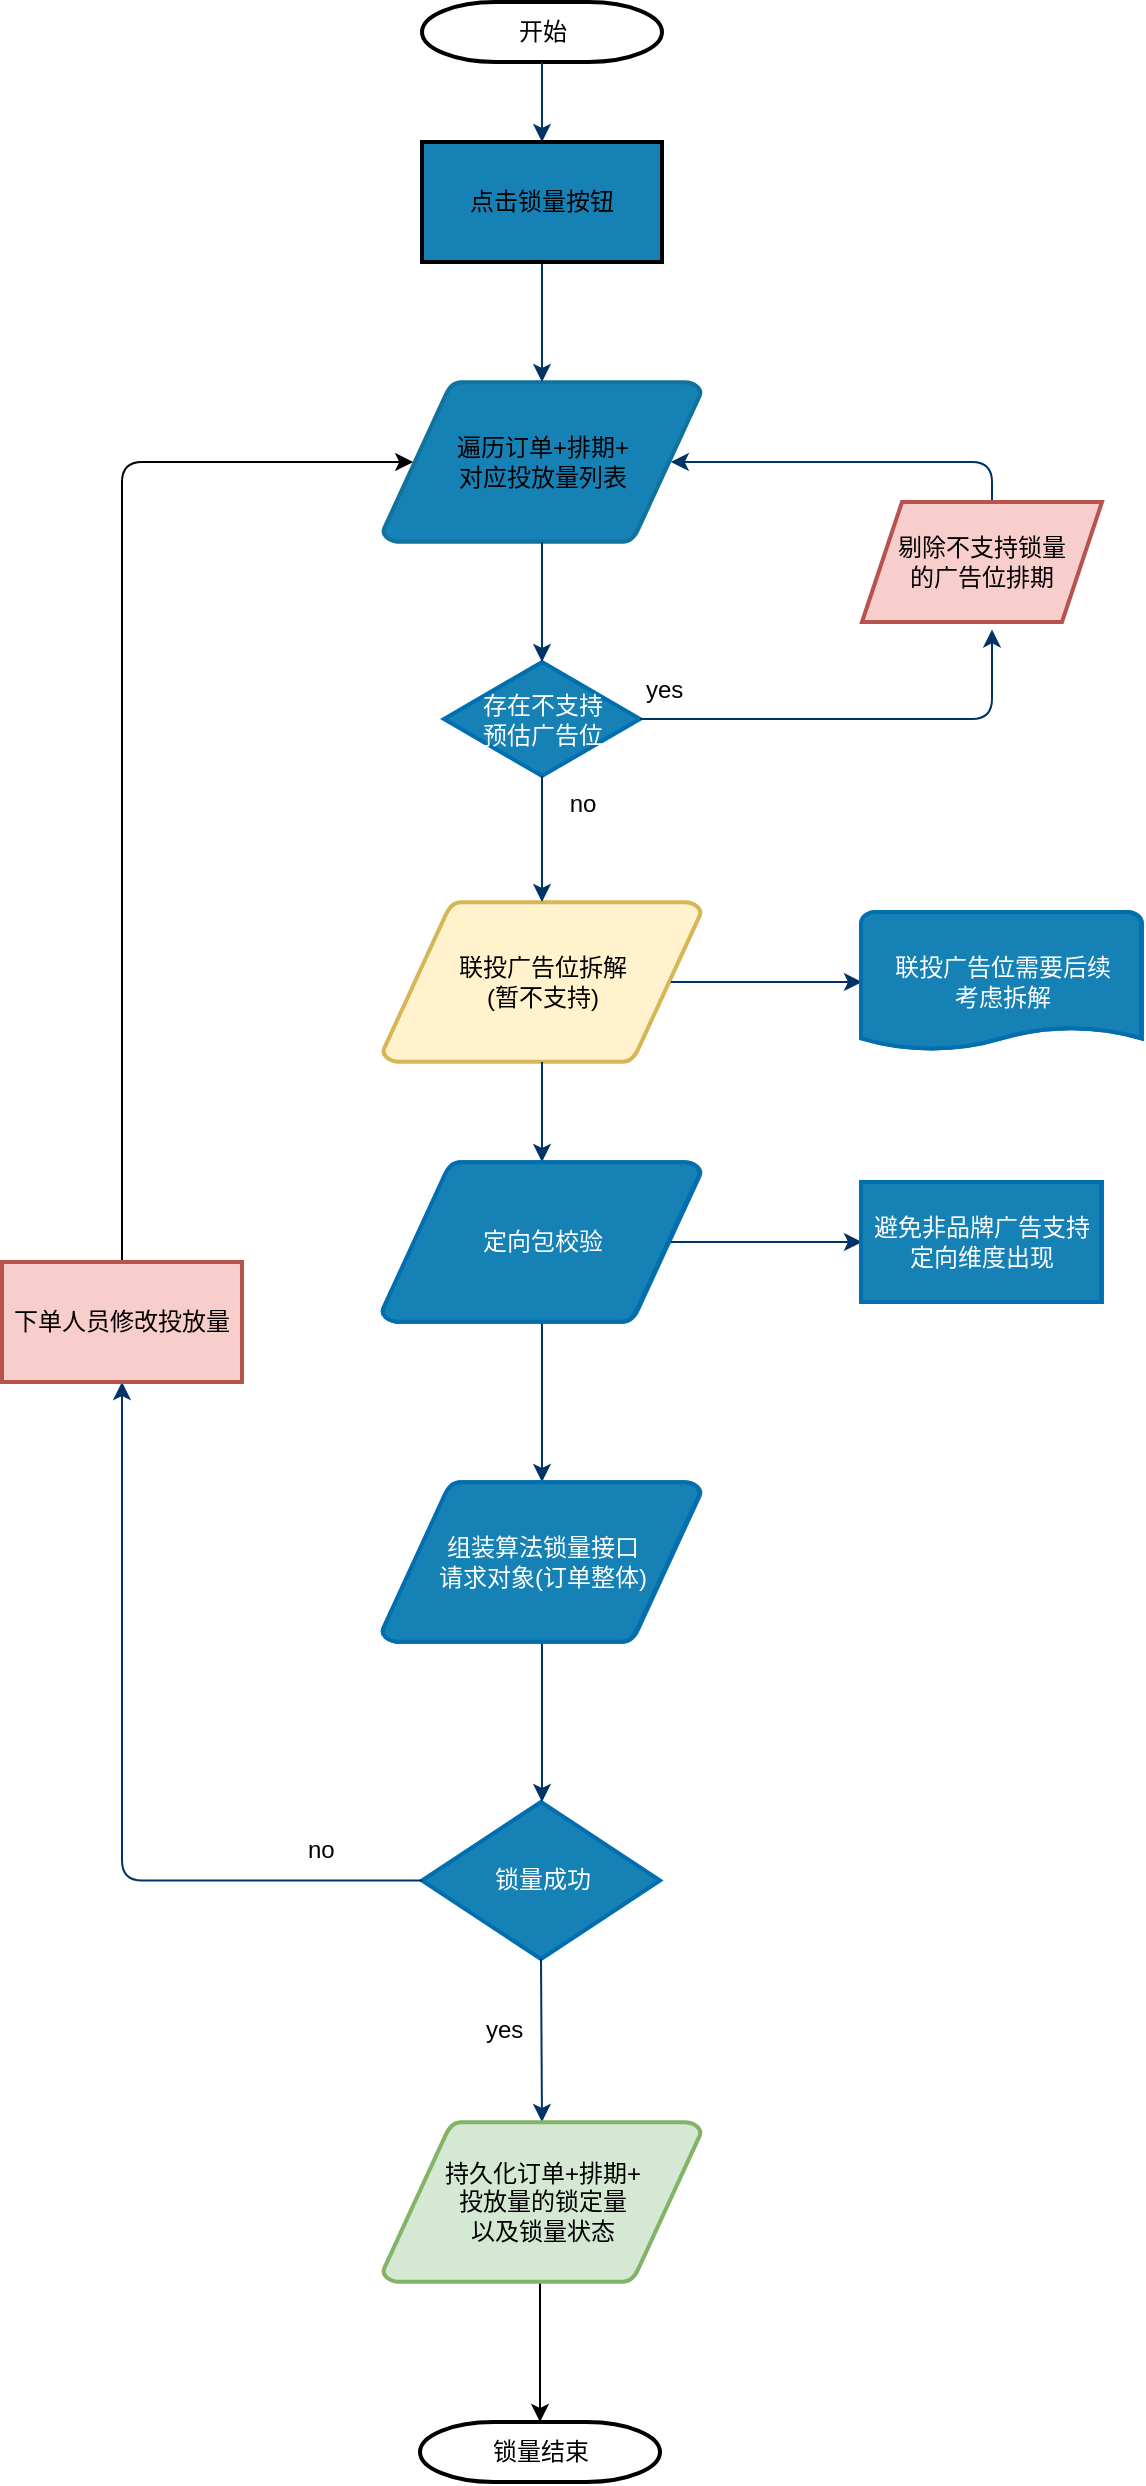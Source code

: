 <mxfile version="14.7.7" type="github"><diagram id="6a731a19-8d31-9384-78a2-239565b7b9f0" name="Page-1"><mxGraphModel dx="1422" dy="882" grid="1" gridSize="10" guides="1" tooltips="1" connect="1" arrows="1" fold="1" page="1" pageScale="1" pageWidth="1169" pageHeight="827" background="none" math="0" shadow="0"><root><mxCell id="0"/><mxCell id="1" parent="0"/><mxCell id="2" value="开始" style="shape=mxgraph.flowchart.terminator;strokeWidth=2;gradientColor=none;gradientDirection=north;fontStyle=0;html=1;" parent="1" vertex="1"><mxGeometry x="260" y="60" width="120" height="30" as="geometry"/></mxCell><mxCell id="4" value="联投广告位拆解&lt;br&gt;(暂不支持)" style="shape=mxgraph.flowchart.data;strokeWidth=2;gradientDirection=north;fontStyle=0;html=1;fillColor=#fff2cc;strokeColor=#d6b656;" parent="1" vertex="1"><mxGeometry x="240.5" y="510" width="159" height="80" as="geometry"/></mxCell><mxCell id="5" value="遍历订单+排期+&lt;br&gt;对应投放量列表" style="shape=mxgraph.flowchart.data;strokeWidth=2;gradientDirection=north;fontStyle=0;html=1;strokeColor=#10739e;fillColor=#1681B5;" parent="1" vertex="1"><mxGeometry x="240.5" y="250" width="159" height="80" as="geometry"/></mxCell><mxCell id="6" value="存在不支持&lt;br&gt;预估广告位" style="shape=mxgraph.flowchart.decision;strokeWidth=2;gradientDirection=north;fontStyle=0;html=1;strokeColor=#006EAF;fontColor=#ffffff;fillColor=#1681B5;" parent="1" vertex="1"><mxGeometry x="271" y="390" width="98" height="57" as="geometry"/></mxCell><mxCell id="7" style="fontStyle=1;strokeColor=#003366;strokeWidth=1;html=1;" parent="1" source="2" edge="1"><mxGeometry relative="1" as="geometry"><mxPoint x="320" y="130" as="targetPoint"/></mxGeometry></mxCell><mxCell id="8" style="fontStyle=1;strokeColor=#003366;strokeWidth=1;html=1;exitX=0.5;exitY=1;exitDx=0;exitDy=0;" parent="1" source="noWKgFkb6oJTjKW2lA6C-58" target="5" edge="1"><mxGeometry relative="1" as="geometry"><mxPoint x="320" y="210" as="sourcePoint"/></mxGeometry></mxCell><mxCell id="9" style="entryX=0.5;entryY=0;entryPerimeter=0;fontStyle=1;strokeColor=#003366;strokeWidth=1;html=1;" parent="1" source="5" target="6" edge="1"><mxGeometry relative="1" as="geometry"/></mxCell><mxCell id="10" value="" style="edgeStyle=elbowEdgeStyle;elbow=horizontal;entryX=0.5;entryY=0.91;entryPerimeter=0;exitX=1;exitY=0.5;exitPerimeter=0;fontStyle=1;strokeColor=#003366;strokeWidth=1;html=1;" parent="1" source="6" edge="1"><mxGeometry x="381" y="28.5" width="100" height="100" as="geometry"><mxPoint x="750" y="447" as="sourcePoint"/><mxPoint x="545" y="373.71" as="targetPoint"/><Array as="points"><mxPoint x="545" y="400"/></Array></mxGeometry></mxCell><mxCell id="11" value="yes" style="text;fontStyle=0;html=1;strokeColor=none;gradientColor=none;fillColor=none;strokeWidth=2;" parent="1" vertex="1"><mxGeometry x="370" y="390" width="40" height="26" as="geometry"/></mxCell><mxCell id="12" value="" style="edgeStyle=elbowEdgeStyle;elbow=horizontal;fontColor=#001933;fontStyle=1;strokeColor=#003366;strokeWidth=1;html=1;" parent="1" source="6" target="4" edge="1"><mxGeometry width="100" height="100" as="geometry"><mxPoint y="100" as="sourcePoint"/><mxPoint x="100" as="targetPoint"/></mxGeometry></mxCell><mxCell id="13" value="定向包校验" style="shape=mxgraph.flowchart.data;strokeWidth=2;gradientDirection=north;fontStyle=0;html=1;fillColor=#b1ddf0;strokeColor=#10739e;" parent="1" vertex="1"><mxGeometry x="240.5" y="640" width="159" height="80" as="geometry"/></mxCell><mxCell id="14" value="no" style="text;fontStyle=0;html=1;strokeColor=none;gradientColor=none;fillColor=none;strokeWidth=2;align=center;" parent="1" vertex="1"><mxGeometry x="320" y="447" width="40" height="26" as="geometry"/></mxCell><mxCell id="15" value="联投广告位需要后续&lt;br&gt;考虑拆解" style="shape=mxgraph.flowchart.document;strokeWidth=2;gradientDirection=north;fontStyle=0;html=1;fillColor=#b1ddf0;strokeColor=#10739e;" parent="1" vertex="1"><mxGeometry x="480" y="515" width="140" height="70" as="geometry"/></mxCell><mxCell id="16" value="" style="edgeStyle=elbowEdgeStyle;elbow=horizontal;exitX=0.905;exitY=0.5;exitPerimeter=0;fontStyle=1;strokeColor=#003366;strokeWidth=1;html=1;" parent="1" source="4" target="15" edge="1"><mxGeometry width="100" height="100" as="geometry"><mxPoint y="100" as="sourcePoint"/><mxPoint x="100" as="targetPoint"/></mxGeometry></mxCell><mxCell id="17" value="" style="edgeStyle=elbowEdgeStyle;elbow=horizontal;fontStyle=1;strokeColor=#003366;strokeWidth=1;html=1;" parent="1" source="4" target="13" edge="1"><mxGeometry width="100" height="100" as="geometry"><mxPoint y="100" as="sourcePoint"/><mxPoint x="100" as="targetPoint"/></mxGeometry></mxCell><mxCell id="19" value="" style="edgeStyle=elbowEdgeStyle;elbow=horizontal;exitX=0.905;exitY=0.5;exitPerimeter=0;fontStyle=1;strokeColor=#003366;strokeWidth=1;html=1;" parent="1" source="13" edge="1"><mxGeometry width="100" height="100" as="geometry"><mxPoint y="100" as="sourcePoint"/><mxPoint x="480" y="680" as="targetPoint"/></mxGeometry></mxCell><mxCell id="21" value="" style="edgeStyle=elbowEdgeStyle;elbow=horizontal;fontStyle=1;strokeColor=#003366;strokeWidth=1;html=1;entryX=0.5;entryY=0;entryDx=0;entryDy=0;" parent="1" source="13" edge="1"><mxGeometry width="100" height="100" as="geometry"><mxPoint y="100" as="sourcePoint"/><mxPoint x="320" y="800" as="targetPoint"/></mxGeometry></mxCell><mxCell id="24" value="锁量成功" style="shape=mxgraph.flowchart.decision;strokeWidth=2;gradientDirection=north;fontStyle=0;html=1;strokeColor=#006EAF;fontColor=#ffffff;fillColor=#1681B5;" parent="1" vertex="1"><mxGeometry x="260" y="960" width="119" height="78.5" as="geometry"/></mxCell><mxCell id="25" value="" style="edgeStyle=elbowEdgeStyle;elbow=horizontal;exitX=0.5;exitY=1;exitPerimeter=0;fontStyle=1;strokeColor=#003366;strokeWidth=1;html=1;exitDx=0;exitDy=0;" parent="1" source="noWKgFkb6oJTjKW2lA6C-62" target="24" edge="1"><mxGeometry x="-15" y="-1" width="100" height="100" as="geometry"><mxPoint x="305" y="1000" as="sourcePoint"/><mxPoint x="85" y="-1" as="targetPoint"/></mxGeometry></mxCell><mxCell id="27" value="yes" style="text;fontStyle=0;html=1;strokeColor=none;gradientColor=none;fillColor=none;strokeWidth=2;" parent="1" vertex="1"><mxGeometry x="290" y="1060" width="40" height="26" as="geometry"/></mxCell><mxCell id="30" value="" style="edgeStyle=elbowEdgeStyle;elbow=horizontal;exitX=0.5;exitY=1;exitPerimeter=0;fontStyle=1;strokeColor=#003366;strokeWidth=1;html=1;entryX=0.5;entryY=0;entryDx=0;entryDy=0;entryPerimeter=0;" parent="1" source="24" target="noWKgFkb6oJTjKW2lA6C-71" edge="1"><mxGeometry x="-15" y="-1" width="100" height="100" as="geometry"><mxPoint x="-15" y="99" as="sourcePoint"/><mxPoint x="320" y="1141" as="targetPoint"/></mxGeometry></mxCell><mxCell id="45" value="" style="edgeStyle=elbowEdgeStyle;elbow=horizontal;fontStyle=1;strokeColor=#003366;strokeWidth=1;html=1;exitX=0;exitY=0.5;exitDx=0;exitDy=0;exitPerimeter=0;entryX=0.5;entryY=1;entryDx=0;entryDy=0;" parent="1" source="24" target="noWKgFkb6oJTjKW2lA6C-64" edge="1"><mxGeometry x="-15" y="-1" width="100" height="100" as="geometry"><mxPoint x="240" y="1118" as="sourcePoint"/><mxPoint x="50" y="890" as="targetPoint"/><Array as="points"><mxPoint x="110" y="940"/><mxPoint x="150" y="1130"/><mxPoint x="50" y="1320"/></Array></mxGeometry></mxCell><mxCell id="46" value="no" style="text;fontStyle=0;html=1;strokeColor=none;gradientColor=none;fillColor=none;strokeWidth=2;" parent="1" vertex="1"><mxGeometry x="200.5" y="970" width="40" height="26" as="geometry"/></mxCell><mxCell id="52" value="" style="edgeStyle=elbowEdgeStyle;elbow=horizontal;entryX=0.905;entryY=0.5;entryPerimeter=0;fontStyle=1;strokeColor=#003366;strokeWidth=1;html=1;" parent="1" target="5" edge="1"><mxGeometry width="100" height="100" as="geometry"><mxPoint x="545" y="310" as="sourcePoint"/><mxPoint x="100" as="targetPoint"/><Array as="points"><mxPoint x="545" y="300"/></Array></mxGeometry></mxCell><mxCell id="noWKgFkb6oJTjKW2lA6C-56" value="剔除不支持锁量&lt;br&gt;的广告位排期" style="shape=parallelogram;perimeter=parallelogramPerimeter;whiteSpace=wrap;html=1;fixedSize=1;strokeWidth=2;fillColor=#f8cecc;strokeColor=#b85450;" parent="1" vertex="1"><mxGeometry x="480" y="310" width="120" height="60" as="geometry"/></mxCell><mxCell id="noWKgFkb6oJTjKW2lA6C-58" value="点击锁量按钮" style="rounded=0;whiteSpace=wrap;html=1;strokeWidth=2;fillColor=#1681B5;" parent="1" vertex="1"><mxGeometry x="260" y="130" width="120" height="60" as="geometry"/></mxCell><mxCell id="noWKgFkb6oJTjKW2lA6C-59" value="避免非品牌广告支持定向维度出现" style="rounded=0;whiteSpace=wrap;html=1;strokeWidth=2;fillColor=#b1ddf0;strokeColor=#10739e;" parent="1" vertex="1"><mxGeometry x="480" y="650" width="120" height="60" as="geometry"/></mxCell><mxCell id="noWKgFkb6oJTjKW2lA6C-62" value="组装算法锁量接口&lt;br&gt;请求对象(订单整体)" style="shape=mxgraph.flowchart.data;strokeWidth=2;gradientDirection=north;fontStyle=0;html=1;fillColor=#b1ddf0;strokeColor=#10739e;" parent="1" vertex="1"><mxGeometry x="240.5" y="800" width="159" height="80" as="geometry"/></mxCell><mxCell id="noWKgFkb6oJTjKW2lA6C-66" style="edgeStyle=elbowEdgeStyle;rounded=1;orthogonalLoop=1;jettySize=auto;html=1;entryX=0.095;entryY=0.5;entryDx=0;entryDy=0;entryPerimeter=0;" parent="1" source="noWKgFkb6oJTjKW2lA6C-64" target="5" edge="1"><mxGeometry relative="1" as="geometry"><Array as="points"><mxPoint x="110" y="490"/></Array></mxGeometry></mxCell><mxCell id="noWKgFkb6oJTjKW2lA6C-64" value="下单人员修改投放量" style="rounded=0;whiteSpace=wrap;html=1;strokeWidth=2;fillColor=#f8cecc;strokeColor=#b85450;" parent="1" vertex="1"><mxGeometry x="50" y="690" width="120" height="60" as="geometry"/></mxCell><mxCell id="noWKgFkb6oJTjKW2lA6C-73" style="edgeStyle=elbowEdgeStyle;rounded=1;orthogonalLoop=1;jettySize=auto;html=1;entryX=0.5;entryY=0;entryDx=0;entryDy=0;entryPerimeter=0;" parent="1" source="noWKgFkb6oJTjKW2lA6C-71" target="noWKgFkb6oJTjKW2lA6C-72" edge="1"><mxGeometry relative="1" as="geometry"/></mxCell><mxCell id="noWKgFkb6oJTjKW2lA6C-71" value="持久化订单+排期+&lt;br&gt;投放量的锁定量&lt;br&gt;以及锁量状态" style="shape=mxgraph.flowchart.data;strokeWidth=2;gradientDirection=north;fontStyle=0;html=1;fillColor=#d5e8d4;strokeColor=#82b366;" parent="1" vertex="1"><mxGeometry x="240.5" y="1120" width="159" height="80" as="geometry"/></mxCell><mxCell id="noWKgFkb6oJTjKW2lA6C-72" value="锁量结束" style="shape=mxgraph.flowchart.terminator;strokeWidth=2;gradientColor=none;gradientDirection=north;fontStyle=0;html=1;" parent="1" vertex="1"><mxGeometry x="259" y="1270" width="120" height="30" as="geometry"/></mxCell><mxCell id="noWKgFkb6oJTjKW2lA6C-76" value="避免非品牌广告支持定向维度出现" style="rounded=0;whiteSpace=wrap;html=1;strokeWidth=2;strokeColor=#006EAF;fontColor=#ffffff;fillColor=#1681B5;" parent="1" vertex="1"><mxGeometry x="479.5" y="650" width="120" height="60" as="geometry"/></mxCell><mxCell id="noWKgFkb6oJTjKW2lA6C-77" value="定向包校验" style="shape=mxgraph.flowchart.data;strokeWidth=2;gradientDirection=north;fontStyle=0;html=1;strokeColor=#006EAF;fontColor=#ffffff;fillColor=#1681B5;" parent="1" vertex="1"><mxGeometry x="240" y="640" width="159" height="80" as="geometry"/></mxCell><mxCell id="noWKgFkb6oJTjKW2lA6C-78" value="组装算法锁量接口&lt;br&gt;请求对象(订单整体)" style="shape=mxgraph.flowchart.data;strokeWidth=2;gradientDirection=north;fontStyle=0;html=1;strokeColor=#006EAF;fontColor=#ffffff;fillColor=#1681B5;" parent="1" vertex="1"><mxGeometry x="240" y="800" width="159" height="80" as="geometry"/></mxCell><mxCell id="noWKgFkb6oJTjKW2lA6C-79" value="联投广告位需要后续&lt;br&gt;考虑拆解" style="shape=mxgraph.flowchart.document;strokeWidth=2;gradientDirection=north;fontStyle=0;html=1;strokeColor=#006EAF;fontColor=#ffffff;fillColor=#1681B5;" parent="1" vertex="1"><mxGeometry x="479.5" y="515" width="140" height="70" as="geometry"/></mxCell></root></mxGraphModel></diagram></mxfile>